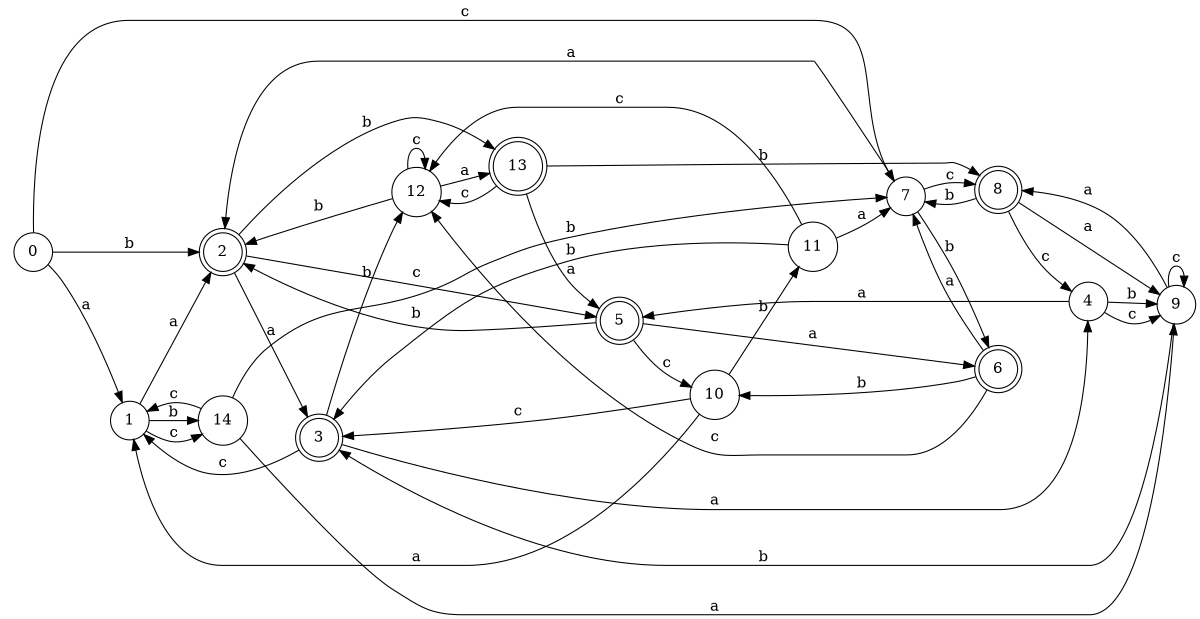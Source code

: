 digraph n12_8 {
__start0 [label="" shape="none"];

rankdir=LR;
size="8,5";

s0 [style="filled", color="black", fillcolor="white" shape="circle", label="0"];
s1 [style="filled", color="black", fillcolor="white" shape="circle", label="1"];
s2 [style="rounded,filled", color="black", fillcolor="white" shape="doublecircle", label="2"];
s3 [style="rounded,filled", color="black", fillcolor="white" shape="doublecircle", label="3"];
s4 [style="filled", color="black", fillcolor="white" shape="circle", label="4"];
s5 [style="rounded,filled", color="black", fillcolor="white" shape="doublecircle", label="5"];
s6 [style="rounded,filled", color="black", fillcolor="white" shape="doublecircle", label="6"];
s7 [style="filled", color="black", fillcolor="white" shape="circle", label="7"];
s8 [style="rounded,filled", color="black", fillcolor="white" shape="doublecircle", label="8"];
s9 [style="filled", color="black", fillcolor="white" shape="circle", label="9"];
s10 [style="filled", color="black", fillcolor="white" shape="circle", label="10"];
s11 [style="filled", color="black", fillcolor="white" shape="circle", label="11"];
s12 [style="filled", color="black", fillcolor="white" shape="circle", label="12"];
s13 [style="rounded,filled", color="black", fillcolor="white" shape="doublecircle", label="13"];
s14 [style="filled", color="black", fillcolor="white" shape="circle", label="14"];
s0 -> s1 [label="a"];
s0 -> s2 [label="b"];
s0 -> s7 [label="c"];
s1 -> s2 [label="a"];
s1 -> s14 [label="b"];
s1 -> s14 [label="c"];
s2 -> s3 [label="a"];
s2 -> s13 [label="b"];
s2 -> s5 [label="c"];
s3 -> s4 [label="a"];
s3 -> s12 [label="b"];
s3 -> s1 [label="c"];
s4 -> s5 [label="a"];
s4 -> s9 [label="b"];
s4 -> s9 [label="c"];
s5 -> s6 [label="a"];
s5 -> s2 [label="b"];
s5 -> s10 [label="c"];
s6 -> s7 [label="a"];
s6 -> s10 [label="b"];
s6 -> s12 [label="c"];
s7 -> s2 [label="a"];
s7 -> s6 [label="b"];
s7 -> s8 [label="c"];
s8 -> s9 [label="a"];
s8 -> s7 [label="b"];
s8 -> s4 [label="c"];
s9 -> s8 [label="a"];
s9 -> s3 [label="b"];
s9 -> s9 [label="c"];
s10 -> s1 [label="a"];
s10 -> s11 [label="b"];
s10 -> s3 [label="c"];
s11 -> s7 [label="a"];
s11 -> s3 [label="b"];
s11 -> s12 [label="c"];
s12 -> s13 [label="a"];
s12 -> s2 [label="b"];
s12 -> s12 [label="c"];
s13 -> s5 [label="a"];
s13 -> s8 [label="b"];
s13 -> s12 [label="c"];
s14 -> s9 [label="a"];
s14 -> s7 [label="b"];
s14 -> s1 [label="c"];

}